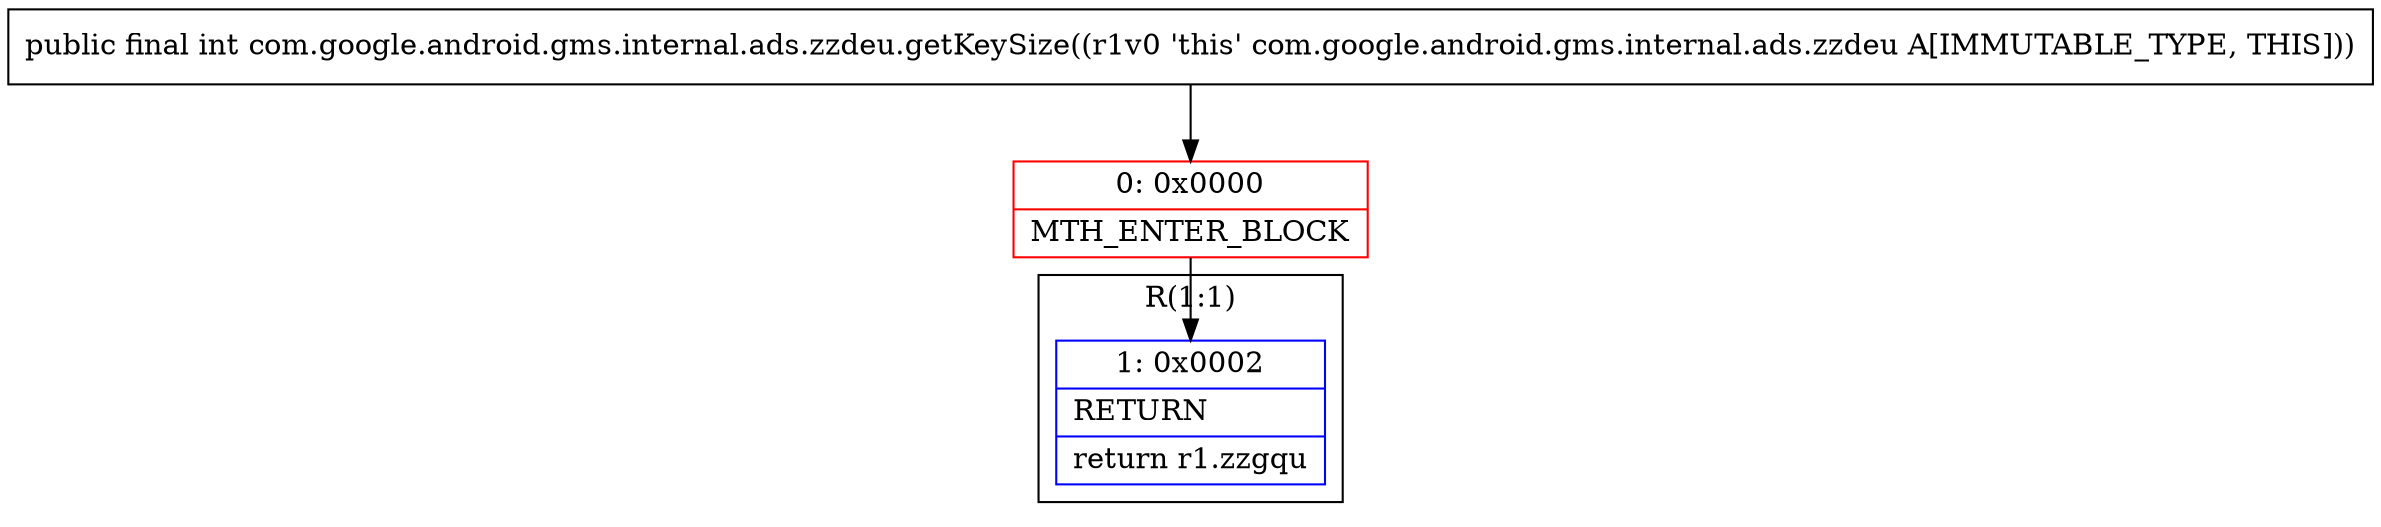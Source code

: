 digraph "CFG forcom.google.android.gms.internal.ads.zzdeu.getKeySize()I" {
subgraph cluster_Region_120833908 {
label = "R(1:1)";
node [shape=record,color=blue];
Node_1 [shape=record,label="{1\:\ 0x0002|RETURN\l|return r1.zzgqu\l}"];
}
Node_0 [shape=record,color=red,label="{0\:\ 0x0000|MTH_ENTER_BLOCK\l}"];
MethodNode[shape=record,label="{public final int com.google.android.gms.internal.ads.zzdeu.getKeySize((r1v0 'this' com.google.android.gms.internal.ads.zzdeu A[IMMUTABLE_TYPE, THIS])) }"];
MethodNode -> Node_0;
Node_0 -> Node_1;
}

